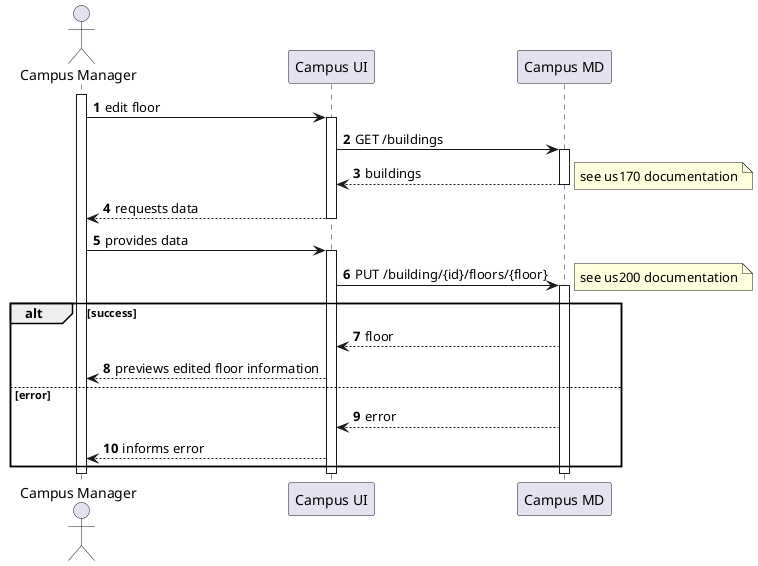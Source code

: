 @startuml
autonumber

actor "Campus Manager" as usr

participant "Campus UI" as ui

'TODO: call it just 'ui'?
participant "Campus MD" as md

activate usr
    usr -> ui : edit floor
    activate ui
        ui -> md : GET /buildings
        activate md
            md --> ui : buildings
            note right: see us170 documentation
        deactivate md
        ui --> usr : requests data
    deactivate ui

    usr -> ui : provides data
    activate ui
        ui -> md : PUT /building/{id}/floors/{floor}
        activate md
        note right : see us200 documentation
            alt success
                md --> ui : floor
                ui --> usr : previews edited floor information
            else error
                md --> ui : error
                ui --> usr : informs error
            end
        deactivate md
    deactivate ui
deactivate usr

@enduml
